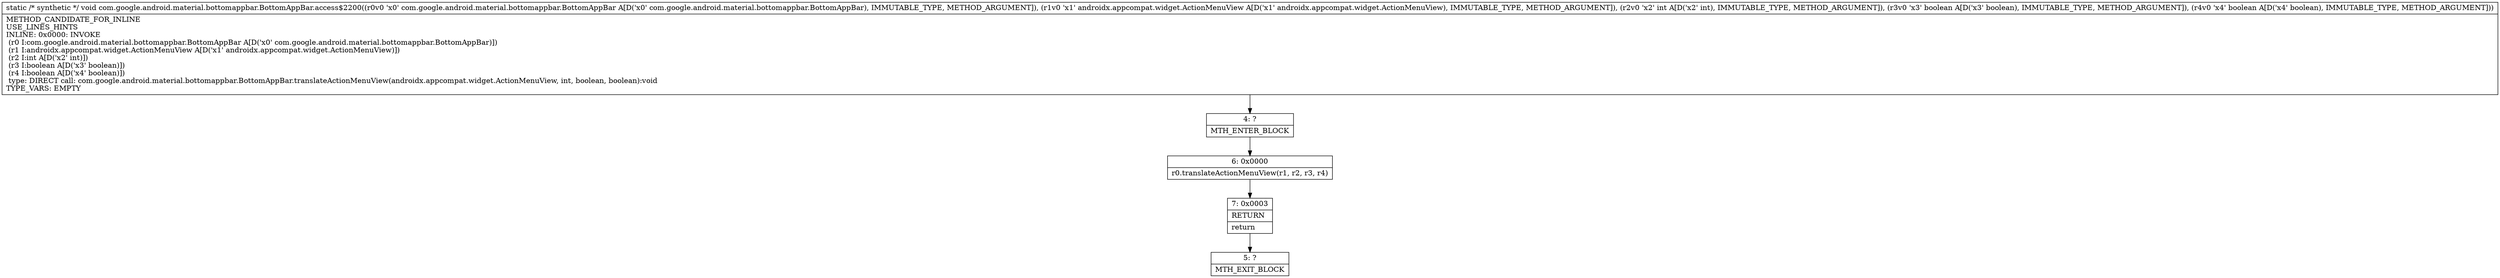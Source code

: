 digraph "CFG forcom.google.android.material.bottomappbar.BottomAppBar.access$2200(Lcom\/google\/android\/material\/bottomappbar\/BottomAppBar;Landroidx\/appcompat\/widget\/ActionMenuView;IZZ)V" {
Node_4 [shape=record,label="{4\:\ ?|MTH_ENTER_BLOCK\l}"];
Node_6 [shape=record,label="{6\:\ 0x0000|r0.translateActionMenuView(r1, r2, r3, r4)\l}"];
Node_7 [shape=record,label="{7\:\ 0x0003|RETURN\l|return\l}"];
Node_5 [shape=record,label="{5\:\ ?|MTH_EXIT_BLOCK\l}"];
MethodNode[shape=record,label="{static \/* synthetic *\/ void com.google.android.material.bottomappbar.BottomAppBar.access$2200((r0v0 'x0' com.google.android.material.bottomappbar.BottomAppBar A[D('x0' com.google.android.material.bottomappbar.BottomAppBar), IMMUTABLE_TYPE, METHOD_ARGUMENT]), (r1v0 'x1' androidx.appcompat.widget.ActionMenuView A[D('x1' androidx.appcompat.widget.ActionMenuView), IMMUTABLE_TYPE, METHOD_ARGUMENT]), (r2v0 'x2' int A[D('x2' int), IMMUTABLE_TYPE, METHOD_ARGUMENT]), (r3v0 'x3' boolean A[D('x3' boolean), IMMUTABLE_TYPE, METHOD_ARGUMENT]), (r4v0 'x4' boolean A[D('x4' boolean), IMMUTABLE_TYPE, METHOD_ARGUMENT]))  | METHOD_CANDIDATE_FOR_INLINE\lUSE_LINES_HINTS\lINLINE: 0x0000: INVOKE  \l  (r0 I:com.google.android.material.bottomappbar.BottomAppBar A[D('x0' com.google.android.material.bottomappbar.BottomAppBar)])\l  (r1 I:androidx.appcompat.widget.ActionMenuView A[D('x1' androidx.appcompat.widget.ActionMenuView)])\l  (r2 I:int A[D('x2' int)])\l  (r3 I:boolean A[D('x3' boolean)])\l  (r4 I:boolean A[D('x4' boolean)])\l type: DIRECT call: com.google.android.material.bottomappbar.BottomAppBar.translateActionMenuView(androidx.appcompat.widget.ActionMenuView, int, boolean, boolean):void\lTYPE_VARS: EMPTY\l}"];
MethodNode -> Node_4;Node_4 -> Node_6;
Node_6 -> Node_7;
Node_7 -> Node_5;
}


